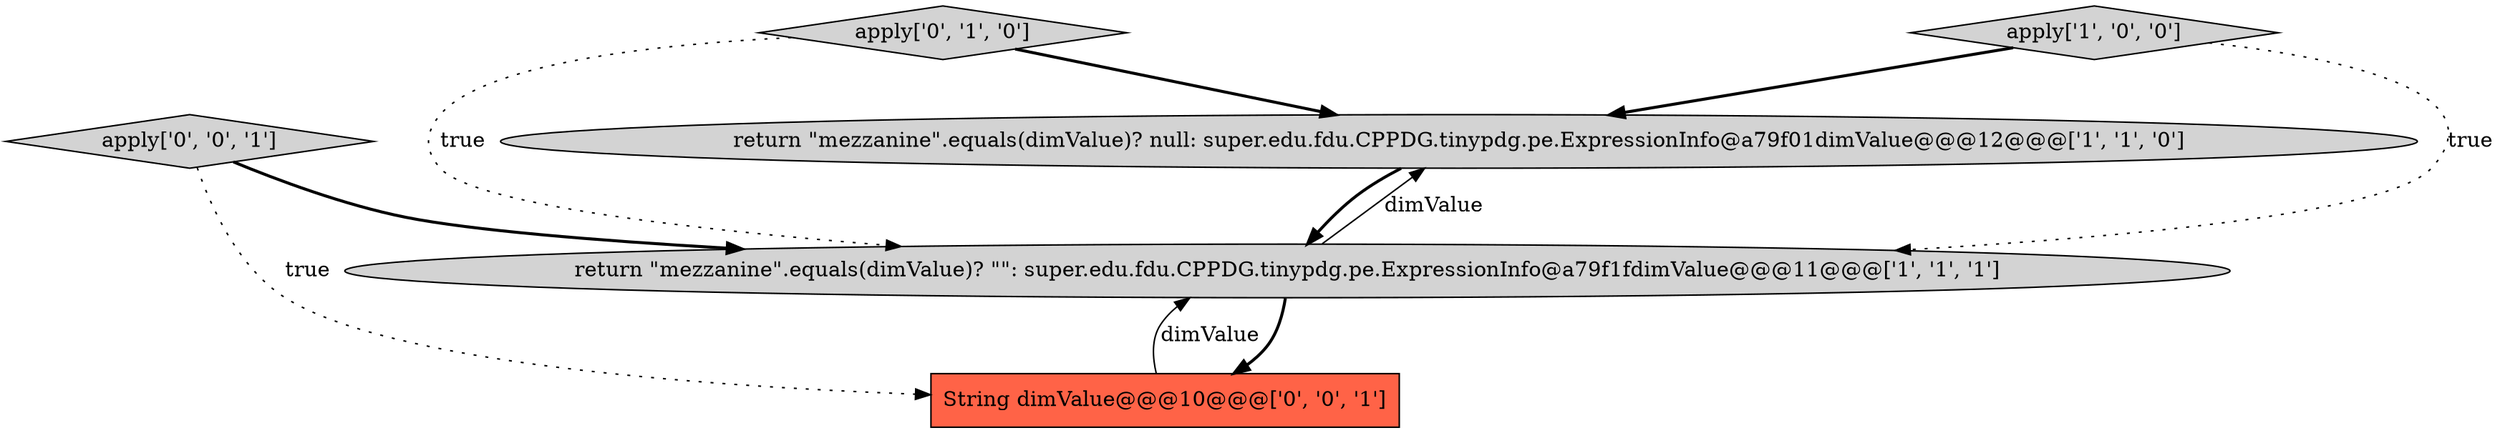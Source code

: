 digraph {
1 [style = filled, label = "return \"mezzanine\".equals(dimValue)? null: super.edu.fdu.CPPDG.tinypdg.pe.ExpressionInfo@a79f01dimValue@@@12@@@['1', '1', '0']", fillcolor = lightgray, shape = ellipse image = "AAA0AAABBB1BBB"];
5 [style = filled, label = "apply['0', '0', '1']", fillcolor = lightgray, shape = diamond image = "AAA0AAABBB3BBB"];
3 [style = filled, label = "apply['0', '1', '0']", fillcolor = lightgray, shape = diamond image = "AAA0AAABBB2BBB"];
0 [style = filled, label = "return \"mezzanine\".equals(dimValue)? \"\": super.edu.fdu.CPPDG.tinypdg.pe.ExpressionInfo@a79f1fdimValue@@@11@@@['1', '1', '1']", fillcolor = lightgray, shape = ellipse image = "AAA0AAABBB1BBB"];
4 [style = filled, label = "String dimValue@@@10@@@['0', '0', '1']", fillcolor = tomato, shape = box image = "AAA0AAABBB3BBB"];
2 [style = filled, label = "apply['1', '0', '0']", fillcolor = lightgray, shape = diamond image = "AAA0AAABBB1BBB"];
0->1 [style = solid, label="dimValue"];
5->0 [style = bold, label=""];
2->0 [style = dotted, label="true"];
5->4 [style = dotted, label="true"];
0->4 [style = bold, label=""];
2->1 [style = bold, label=""];
4->0 [style = solid, label="dimValue"];
3->1 [style = bold, label=""];
1->0 [style = bold, label=""];
3->0 [style = dotted, label="true"];
}
